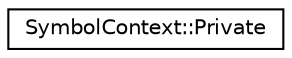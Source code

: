 digraph "类继承关系图"
{
 // INTERACTIVE_SVG=YES
 // LATEX_PDF_SIZE
  edge [fontname="Helvetica",fontsize="10",labelfontname="Helvetica",labelfontsize="10"];
  node [fontname="Helvetica",fontsize="10",shape=record];
  rankdir="LR";
  Node0 [label="SymbolContext::Private",height=0.2,width=0.4,color="black", fillcolor="white", style="filled",URL="$d9/d79/class_symbol_context_1_1_private.html",tooltip=" "];
}
